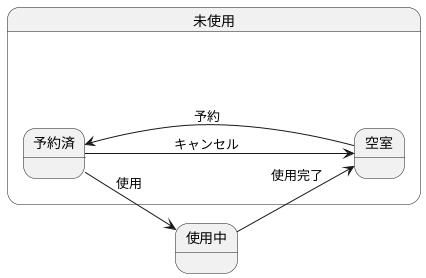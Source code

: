 @startuml 演習6-2
left to right direction
state 未使用{
    予約済 --> 空室 : キャンセル
    空室 ---> 予約済 : 予約
}
使用中 --> 空室 : 使用完了
予約済 --> 使用中 : 使用
@enduml